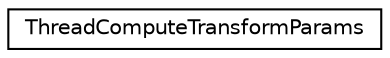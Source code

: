 digraph "Graphical Class Hierarchy"
{
  edge [fontname="Helvetica",fontsize="10",labelfontname="Helvetica",labelfontsize="10"];
  node [fontname="Helvetica",fontsize="10",shape=record];
  rankdir="LR";
  Node0 [label="ThreadComputeTransformParams",height=0.2,width=0.4,color="black", fillcolor="white", style="filled",URL="$structThreadComputeTransformParams.html"];
}
